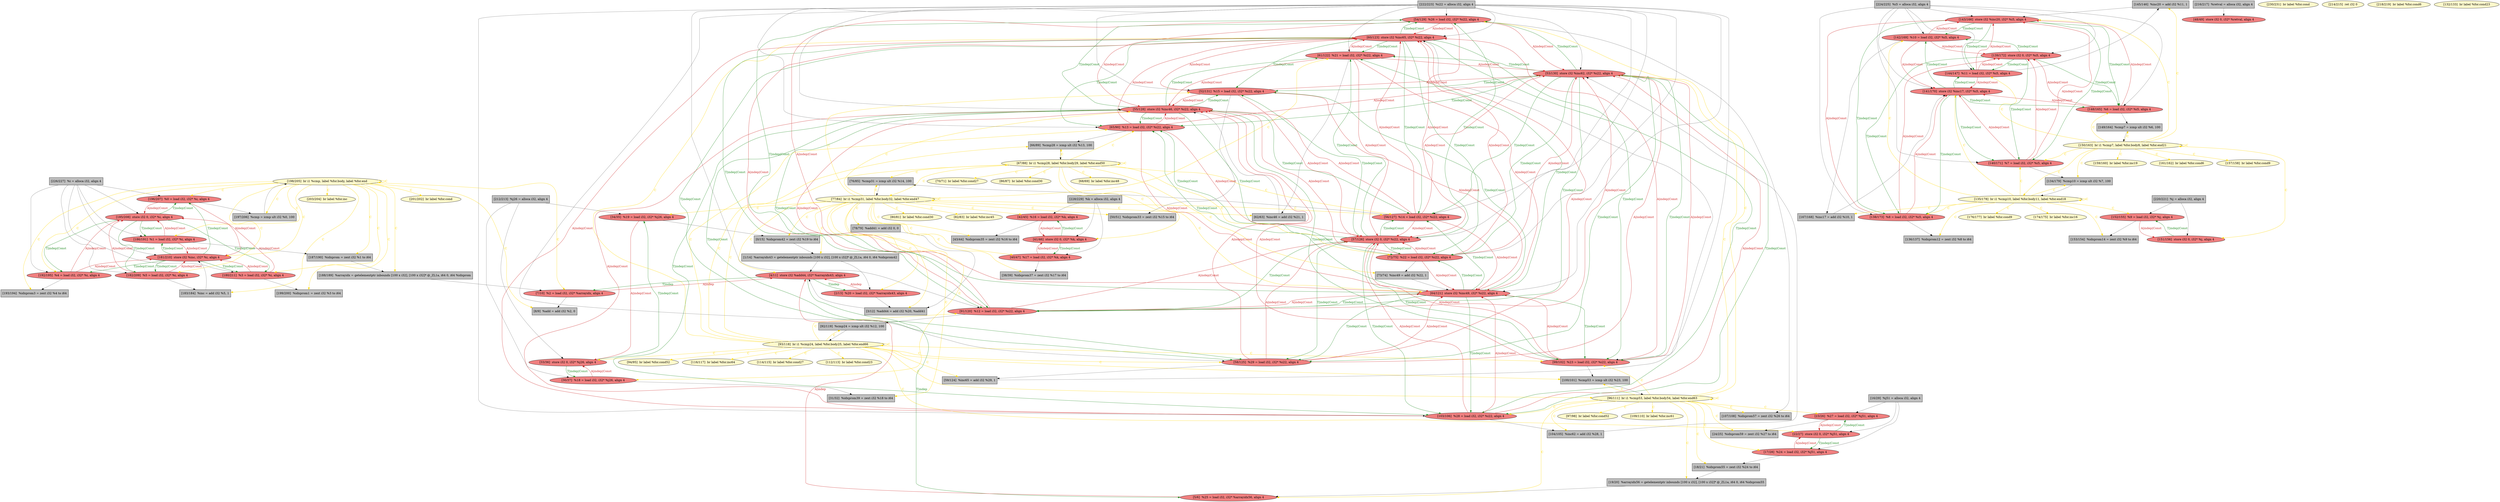 
digraph G {


node227 [fillcolor=lightcoral,label="[54/129]  %26 = load i32, i32* %i22, align 4",shape=ellipse,style=filled ]
node228 [fillcolor=lightcoral,label="[185/208]  store i32 0, i32* %i, align 4",shape=ellipse,style=filled ]
node226 [fillcolor=lemonchiffon,label="[93/118]  br i1 %cmp24, label %for.body25, label %for.end66",shape=ellipse,style=filled ]
node225 [fillcolor=grey,label="[145/146]  %inc20 = add i32 %11, 1",shape=rectangle,style=filled ]
node223 [fillcolor=lightcoral,label="[99/102]  %23 = load i32, i32* %i22, align 4",shape=ellipse,style=filled ]
node222 [fillcolor=grey,label="[228/229]  %k = alloca i32, align 4",shape=rectangle,style=filled ]
node221 [fillcolor=lightcoral,label="[4/11]  store i32 %add44, i32* %arrayidx43, align 4",shape=ellipse,style=filled ]
node220 [fillcolor=grey,label="[187/190]  %idxprom = zext i32 %1 to i64",shape=rectangle,style=filled ]
node218 [fillcolor=grey,label="[226/227]  %i = alloca i32, align 4",shape=rectangle,style=filled ]
node217 [fillcolor=lemonchiffon,label="[150/163]  br i1 %cmp7, label %for.body8, label %for.end21",shape=ellipse,style=filled ]
node215 [fillcolor=lightcoral,label="[60/123]  store i32 %inc65, i32* %i22, align 4",shape=ellipse,style=filled ]
node229 [fillcolor=lemonchiffon,label="[112/113]  br label %for.cond23",shape=ellipse,style=filled ]
node219 [fillcolor=lightcoral,label="[23/26]  %27 = load i32, i32* %j51, align 4",shape=ellipse,style=filled ]
node213 [fillcolor=lightcoral,label="[196/207]  %0 = load i32, i32* %i, align 4",shape=ellipse,style=filled ]
node211 [fillcolor=lightcoral,label="[139/172]  store i32 0, i32* %i5, align 4",shape=ellipse,style=filled ]
node209 [fillcolor=lightcoral,label="[91/120]  %12 = load i32, i32* %i22, align 4",shape=ellipse,style=filled ]
node208 [fillcolor=grey,label="[59/124]  %inc65 = add i32 %29, 1",shape=rectangle,style=filled ]
node206 [fillcolor=lightcoral,label="[181/210]  store i32 %inc, i32* %i, align 4",shape=ellipse,style=filled ]
node204 [fillcolor=lightcoral,label="[33/36]  store i32 0, i32* %j26, align 4",shape=ellipse,style=filled ]
node201 [fillcolor=lemonchiffon,label="[96/111]  br i1 %cmp53, label %for.body54, label %for.end63",shape=ellipse,style=filled ]
node200 [fillcolor=grey,label="[78/79]  %add41 = add i32 0, 0",shape=rectangle,style=filled ]
node198 [fillcolor=grey,label="[199/200]  %idxprom1 = zext i32 %3 to i64",shape=rectangle,style=filled ]
node197 [fillcolor=lightcoral,label="[143/166]  store i32 %inc20, i32* %i5, align 4",shape=ellipse,style=filled ]
node196 [fillcolor=lightcoral,label="[58/125]  %29 = load i32, i32* %i22, align 4",shape=ellipse,style=filled ]
node195 [fillcolor=grey,label="[188/189]  %arrayidx = getelementptr inbounds [100 x i32], [100 x i32]* @_ZL1a, i64 0, i64 %idxprom",shape=rectangle,style=filled ]
node194 [fillcolor=lightcoral,label="[7/10]  %2 = load i32, i32* %arrayidx, align 4",shape=ellipse,style=filled ]
node147 [fillcolor=lightcoral,label="[42/45]  %16 = load i32, i32* %k, align 4",shape=ellipse,style=filled ]
node145 [fillcolor=lightcoral,label="[34/35]  %19 = load i32, i32* %j26, align 4",shape=ellipse,style=filled ]
node144 [fillcolor=lightcoral,label="[142/169]  %10 = load i32, i32* %i5, align 4",shape=ellipse,style=filled ]
node140 [fillcolor=lemonchiffon,label="[176/177]  br label %for.cond9",shape=ellipse,style=filled ]
node137 [fillcolor=lightcoral,label="[103/106]  %28 = load i32, i32* %i22, align 4",shape=ellipse,style=filled ]
node135 [fillcolor=lemonchiffon,label="[86/87]  br label %for.cond30",shape=ellipse,style=filled ]
node216 [fillcolor=grey,label="[183/184]  %inc = add i32 %5, 1",shape=rectangle,style=filled ]
node163 [fillcolor=grey,label="[1/14]  %arrayidx43 = getelementptr inbounds [100 x i32], [100 x i32]* @_ZL1a, i64 0, i64 %idxprom42",shape=rectangle,style=filled ]
node132 [fillcolor=grey,label="[76/85]  %cmp31 = icmp ult i32 %14, 100",shape=rectangle,style=filled ]
node202 [fillcolor=grey,label="[73/74]  %inc49 = add i32 %22, 1",shape=rectangle,style=filled ]
node160 [fillcolor=grey,label="[104/105]  %inc62 = add i32 %28, 1",shape=rectangle,style=filled ]
node122 [fillcolor=grey,label="[50/51]  %idxprom33 = zext i32 %15 to i64",shape=rectangle,style=filled ]
node151 [fillcolor=lemonchiffon,label="[77/84]  br i1 %cmp31, label %for.body32, label %for.end47",shape=ellipse,style=filled ]
node205 [fillcolor=grey,label="[222/223]  %i22 = alloca i32, align 4",shape=rectangle,style=filled ]
node156 [fillcolor=grey,label="[216/217]  %retval = alloca i32, align 4",shape=rectangle,style=filled ]
node207 [fillcolor=grey,label="[224/225]  %i5 = alloca i32, align 4",shape=rectangle,style=filled ]
node141 [fillcolor=lightcoral,label="[141/170]  store i32 %inc17, i32* %i5, align 4",shape=ellipse,style=filled ]
node142 [fillcolor=lemonchiffon,label="[94/95]  br label %for.cond52",shape=ellipse,style=filled ]
node139 [fillcolor=grey,label="[212/213]  %j26 = alloca i32, align 4",shape=rectangle,style=filled ]
node224 [fillcolor=lemonchiffon,label="[198/205]  br i1 %cmp, label %for.body, label %for.end",shape=ellipse,style=filled ]
node120 [fillcolor=lightcoral,label="[40/47]  %17 = load i32, i32* %k, align 4",shape=ellipse,style=filled ]
node119 [fillcolor=grey,label="[38/39]  %idxprom37 = zext i32 %17 to i64",shape=rectangle,style=filled ]
node210 [fillcolor=lemonchiffon,label="[82/83]  br label %for.inc45",shape=ellipse,style=filled ]
node121 [fillcolor=lightcoral,label="[48/49]  store i32 0, i32* %retval, align 4",shape=ellipse,style=filled ]
node173 [fillcolor=lightcoral,label="[152/155]  %9 = load i32, i32* %j, align 4",shape=ellipse,style=filled ]
node231 [fillcolor=lightcoral,label="[138/173]  %8 = load i32, i32* %i5, align 4",shape=ellipse,style=filled ]
node138 [fillcolor=lemonchiffon,label="[161/162]  br label %for.cond6",shape=ellipse,style=filled ]
node155 [fillcolor=lightcoral,label="[41/46]  store i32 0, i32* %k, align 4",shape=ellipse,style=filled ]
node185 [fillcolor=lightcoral,label="[64/121]  store i32 %inc49, i32* %i22, align 4",shape=ellipse,style=filled ]
node133 [fillcolor=lightcoral,label="[57/126]  store i32 0, i32* %i22, align 4",shape=ellipse,style=filled ]
node158 [fillcolor=lightcoral,label="[2/13]  %20 = load i32, i32* %arrayidx43, align 4",shape=ellipse,style=filled ]
node186 [fillcolor=lightcoral,label="[17/28]  %24 = load i32, i32* %j51, align 4",shape=ellipse,style=filled ]
node172 [fillcolor=lightcoral,label="[192/195]  %4 = load i32, i32* %i, align 4",shape=ellipse,style=filled ]
node150 [fillcolor=grey,label="[136/137]  %idxprom12 = zext i32 %8 to i64",shape=rectangle,style=filled ]
node116 [fillcolor=grey,label="[0/15]  %idxprom42 = zext i32 %19 to i64",shape=rectangle,style=filled ]
node168 [fillcolor=grey,label="[107/108]  %idxprom57 = zext i32 %26 to i64",shape=rectangle,style=filled ]
node148 [fillcolor=grey,label="[31/32]  %idxprom39 = zext i32 %18 to i64",shape=rectangle,style=filled ]
node199 [fillcolor=lemonchiffon,label="[109/110]  br label %for.inc61",shape=ellipse,style=filled ]
node162 [fillcolor=lightcoral,label="[182/209]  %5 = load i32, i32* %i, align 4",shape=ellipse,style=filled ]
node143 [fillcolor=grey,label="[167/168]  %inc17 = add i32 %10, 1",shape=rectangle,style=filled ]
node136 [fillcolor=lightcoral,label="[180/211]  %3 = load i32, i32* %i, align 4",shape=ellipse,style=filled ]
node184 [fillcolor=grey,label="[19/20]  %arrayidx56 = getelementptr inbounds [100 x i32], [100 x i32]* @_ZL1a, i64 0, i64 %idxprom55",shape=rectangle,style=filled ]
node191 [fillcolor=lemonchiffon,label="[80/81]  br label %for.cond30",shape=ellipse,style=filled ]
node193 [fillcolor=grey,label="[62/63]  %inc46 = add i32 %21, 1",shape=rectangle,style=filled ]
node161 [fillcolor=lemonchiffon,label="[174/175]  br label %for.inc16",shape=ellipse,style=filled ]
node230 [fillcolor=lemonchiffon,label="[230/231]  br label %for.cond",shape=ellipse,style=filled ]
node125 [fillcolor=lightcoral,label="[56/127]  %14 = load i32, i32* %i22, align 4",shape=ellipse,style=filled ]
node126 [fillcolor=grey,label="[92/119]  %cmp24 = icmp ult i32 %12, 100",shape=rectangle,style=filled ]
node182 [fillcolor=lightcoral,label="[55/128]  store i32 %inc46, i32* %i22, align 4",shape=ellipse,style=filled ]
node149 [fillcolor=lemonchiffon,label="[68/69]  br label %for.inc48",shape=ellipse,style=filled ]
node131 [fillcolor=grey,label="[134/179]  %cmp10 = icmp ult i32 %7, 100",shape=rectangle,style=filled ]
node127 [fillcolor=lemonchiffon,label="[67/88]  br i1 %cmp28, label %for.body29, label %for.end50",shape=ellipse,style=filled ]
node212 [fillcolor=grey,label="[197/206]  %cmp = icmp ult i32 %0, 100",shape=rectangle,style=filled ]
node166 [fillcolor=lightcoral,label="[72/75]  %22 = load i32, i32* %i22, align 4",shape=ellipse,style=filled ]
node192 [fillcolor=lemonchiffon,label="[157/158]  br label %for.cond9",shape=ellipse,style=filled ]
node128 [fillcolor=lightcoral,label="[65/90]  %13 = load i32, i32* %i22, align 4",shape=ellipse,style=filled ]
node167 [fillcolor=grey,label="[43/44]  %idxprom35 = zext i32 %16 to i64",shape=rectangle,style=filled ]
node178 [fillcolor=grey,label="[24/25]  %idxprom59 = zext i32 %27 to i64",shape=rectangle,style=filled ]
node152 [fillcolor=lemonchiffon,label="[135/178]  br i1 %cmp10, label %for.body11, label %for.end18",shape=ellipse,style=filled ]
node123 [fillcolor=lightcoral,label="[52/131]  %15 = load i32, i32* %i22, align 4",shape=ellipse,style=filled ]
node153 [fillcolor=lemonchiffon,label="[214/215]  ret i32 0",shape=ellipse,style=filled ]
node117 [fillcolor=grey,label="[16/29]  %j51 = alloca i32, align 4",shape=rectangle,style=filled ]
node154 [fillcolor=lemonchiffon,label="[203/204]  br label %for.inc",shape=ellipse,style=filled ]
node157 [fillcolor=lemonchiffon,label="[116/117]  br label %for.inc64",shape=ellipse,style=filled ]
node214 [fillcolor=lemonchiffon,label="[201/202]  br label %for.cond",shape=ellipse,style=filled ]
node159 [fillcolor=lemonchiffon,label="[218/219]  br label %for.cond6",shape=ellipse,style=filled ]
node146 [fillcolor=grey,label="[153/154]  %idxprom14 = zext i32 %9 to i64",shape=rectangle,style=filled ]
node129 [fillcolor=lemonchiffon,label="[114/115]  br label %for.cond27",shape=ellipse,style=filled ]
node190 [fillcolor=lemonchiffon,label="[70/71]  br label %for.cond27",shape=ellipse,style=filled ]
node164 [fillcolor=lemonchiffon,label="[159/160]  br label %for.inc19",shape=ellipse,style=filled ]
node176 [fillcolor=lightcoral,label="[5/6]  %25 = load i32, i32* %arrayidx56, align 4",shape=ellipse,style=filled ]
node174 [fillcolor=grey,label="[100/101]  %cmp53 = icmp ult i32 %23, 100",shape=rectangle,style=filled ]
node188 [fillcolor=lightcoral,label="[186/191]  %1 = load i32, i32* %i, align 4",shape=ellipse,style=filled ]
node165 [fillcolor=lemonchiffon,label="[97/98]  br label %for.cond52",shape=ellipse,style=filled ]
node203 [fillcolor=grey,label="[220/221]  %j = alloca i32, align 4",shape=rectangle,style=filled ]
node169 [fillcolor=grey,label="[149/164]  %cmp7 = icmp ult i32 %6, 100",shape=rectangle,style=filled ]
node130 [fillcolor=lemonchiffon,label="[132/133]  br label %for.cond23",shape=ellipse,style=filled ]
node170 [fillcolor=grey,label="[3/12]  %add44 = add i32 %20, %add41",shape=rectangle,style=filled ]
node171 [fillcolor=lightcoral,label="[148/165]  %6 = load i32, i32* %i5, align 4",shape=ellipse,style=filled ]
node175 [fillcolor=grey,label="[193/194]  %idxprom3 = zext i32 %4 to i64",shape=rectangle,style=filled ]
node134 [fillcolor=grey,label="[8/9]  %add = add i32 %2, 0",shape=rectangle,style=filled ]
node179 [fillcolor=lightcoral,label="[140/171]  %7 = load i32, i32* %i5, align 4",shape=ellipse,style=filled ]
node180 [fillcolor=lightcoral,label="[22/27]  store i32 0, i32* %j51, align 4",shape=ellipse,style=filled ]
node181 [fillcolor=lightcoral,label="[151/156]  store i32 0, i32* %j, align 4",shape=ellipse,style=filled ]
node183 [fillcolor=lightcoral,label="[144/147]  %11 = load i32, i32* %i5, align 4",shape=ellipse,style=filled ]
node118 [fillcolor=lightcoral,label="[30/37]  %18 = load i32, i32* %j26, align 4",shape=ellipse,style=filled ]
node177 [fillcolor=lightcoral,label="[53/130]  store i32 %inc62, i32* %i22, align 4",shape=ellipse,style=filled ]
node187 [fillcolor=lightcoral,label="[61/122]  %21 = load i32, i32* %i22, align 4",shape=ellipse,style=filled ]
node124 [fillcolor=grey,label="[66/89]  %cmp28 = icmp ult i32 %13, 100",shape=rectangle,style=filled ]
node189 [fillcolor=grey,label="[18/21]  %idxprom55 = zext i32 %24 to i64",shape=rectangle,style=filled ]

node201->node186 [style=solid,color=gold,label="C",penwidth=1.0,fontcolor=gold ]
node224->node206 [style=solid,color=gold,label="C",penwidth=1.0,fontcolor=gold ]
node152->node179 [style=solid,color=gold,label="C",penwidth=1.0,fontcolor=gold ]
node223->node174 [style=solid,color=black,label="",penwidth=0.5,fontcolor=black ]
node217->node171 [style=solid,color=gold,label="C",penwidth=1.0,fontcolor=gold ]
node201->node223 [style=solid,color=gold,label="C",penwidth=1.0,fontcolor=gold ]
node152->node150 [style=solid,color=gold,label="C",penwidth=1.0,fontcolor=gold ]
node152->node231 [style=solid,color=gold,label="C",penwidth=1.0,fontcolor=gold ]
node152->node140 [style=solid,color=gold,label="C",penwidth=1.0,fontcolor=gold ]
node152->node143 [style=solid,color=gold,label="C",penwidth=1.0,fontcolor=gold ]
node224->node214 [style=solid,color=gold,label="C",penwidth=1.0,fontcolor=gold ]
node151->node210 [style=solid,color=gold,label="C",penwidth=1.0,fontcolor=gold ]
node183->node211 [style=solid,color=firebrick3,label="A|indep|Const",penwidth=1.0,fontcolor=firebrick3 ]
node151->node200 [style=solid,color=gold,label="C",penwidth=1.0,fontcolor=gold ]
node201->node227 [style=solid,color=gold,label="C",penwidth=1.0,fontcolor=gold ]
node151->node118 [style=solid,color=gold,label="C",penwidth=1.0,fontcolor=gold ]
node151->node167 [style=solid,color=gold,label="C",penwidth=1.0,fontcolor=gold ]
node211->node144 [style=solid,color=forestgreen,label="T|indep|Const",penwidth=1.0,fontcolor=forestgreen ]
node217->node197 [style=solid,color=gold,label="C",penwidth=1.0,fontcolor=gold ]
node151->node147 [style=solid,color=gold,label="C",penwidth=1.0,fontcolor=gold ]
node152->node173 [style=solid,color=gold,label="C",penwidth=1.0,fontcolor=gold ]
node151->node148 [style=solid,color=gold,label="C",penwidth=1.0,fontcolor=gold ]
node201->node168 [style=solid,color=gold,label="C",penwidth=1.0,fontcolor=gold ]
node166->node202 [style=solid,color=black,label="",penwidth=0.5,fontcolor=black ]
node141->node171 [style=solid,color=forestgreen,label="T|indep|Const",penwidth=1.0,fontcolor=forestgreen ]
node209->node182 [style=solid,color=firebrick3,label="A|indep|Const",penwidth=1.0,fontcolor=firebrick3 ]
node182->node209 [style=solid,color=forestgreen,label="T|indep|Const",penwidth=1.0,fontcolor=forestgreen ]
node196->node208 [style=solid,color=black,label="",penwidth=0.5,fontcolor=black ]
node205->node196 [style=solid,color=black,label="",penwidth=0.5,fontcolor=black ]
node200->node170 [style=solid,color=black,label="",penwidth=0.5,fontcolor=black ]
node133->node166 [style=solid,color=forestgreen,label="T|indep|Const",penwidth=1.0,fontcolor=forestgreen ]
node217->node131 [style=solid,color=gold,label="C",penwidth=1.0,fontcolor=gold ]
node228->node172 [style=solid,color=forestgreen,label="T|indep|Const",penwidth=1.0,fontcolor=forestgreen ]
node117->node180 [style=solid,color=black,label="",penwidth=0.5,fontcolor=black ]
node224->node175 [style=solid,color=gold,label="C",penwidth=1.0,fontcolor=gold ]
node133->node209 [style=solid,color=forestgreen,label="T|indep|Const",penwidth=1.0,fontcolor=forestgreen ]
node177->node123 [style=solid,color=forestgreen,label="T|indep|Const",penwidth=1.0,fontcolor=forestgreen ]
node224->node224 [style=solid,color=gold,label="C",penwidth=1.0,fontcolor=gold ]
node206->node162 [style=solid,color=forestgreen,label="T|indep|Const",penwidth=1.0,fontcolor=forestgreen ]
node227->node177 [style=solid,color=firebrick3,label="A|indep|Const",penwidth=1.0,fontcolor=firebrick3 ]
node222->node147 [style=solid,color=black,label="",penwidth=0.5,fontcolor=black ]
node194->node221 [style=solid,color=firebrick3,label="A|indep",penwidth=1.0,fontcolor=firebrick3 ]
node127->node166 [style=solid,color=gold,label="C",penwidth=1.0,fontcolor=gold ]
node223->node182 [style=solid,color=firebrick3,label="A|indep|Const",penwidth=1.0,fontcolor=firebrick3 ]
node127->node124 [style=solid,color=gold,label="C",penwidth=1.0,fontcolor=gold ]
node123->node177 [style=solid,color=firebrick3,label="A|indep|Const",penwidth=1.0,fontcolor=firebrick3 ]
node218->node162 [style=solid,color=black,label="",penwidth=0.5,fontcolor=black ]
node218->node188 [style=solid,color=black,label="",penwidth=0.5,fontcolor=black ]
node197->node171 [style=solid,color=forestgreen,label="T|indep|Const",penwidth=1.0,fontcolor=forestgreen ]
node124->node127 [style=solid,color=black,label="",penwidth=0.5,fontcolor=black ]
node201->node178 [style=solid,color=gold,label="C",penwidth=1.0,fontcolor=gold ]
node207->node183 [style=solid,color=black,label="",penwidth=0.5,fontcolor=black ]
node224->node198 [style=solid,color=gold,label="C",penwidth=1.0,fontcolor=gold ]
node218->node228 [style=solid,color=black,label="",penwidth=0.5,fontcolor=black ]
node223->node215 [style=solid,color=firebrick3,label="A|indep|Const",penwidth=1.0,fontcolor=firebrick3 ]
node151->node193 [style=solid,color=gold,label="C",penwidth=1.0,fontcolor=gold ]
node206->node213 [style=solid,color=forestgreen,label="T|indep|Const",penwidth=1.0,fontcolor=forestgreen ]
node215->node223 [style=solid,color=forestgreen,label="T|indep|Const",penwidth=1.0,fontcolor=forestgreen ]
node226->node226 [style=solid,color=gold,label="C",penwidth=1.0,fontcolor=gold ]
node139->node118 [style=solid,color=black,label="",penwidth=0.5,fontcolor=black ]
node185->node128 [style=solid,color=forestgreen,label="T|indep|Const",penwidth=1.0,fontcolor=forestgreen ]
node162->node206 [style=solid,color=firebrick3,label="A|indep|Const",penwidth=1.0,fontcolor=firebrick3 ]
node197->node144 [style=solid,color=forestgreen,label="T|indep|Const",penwidth=1.0,fontcolor=forestgreen ]
node151->node119 [style=solid,color=gold,label="C",penwidth=1.0,fontcolor=gold ]
node228->node213 [style=solid,color=forestgreen,label="T|indep|Const",penwidth=1.0,fontcolor=forestgreen ]
node187->node177 [style=solid,color=firebrick3,label="A|indep|Const",penwidth=1.0,fontcolor=firebrick3 ]
node151->node122 [style=solid,color=gold,label="C",penwidth=1.0,fontcolor=gold ]
node158->node221 [style=solid,color=firebrick3,label="A|indep",penwidth=1.0,fontcolor=firebrick3 ]
node205->node215 [style=solid,color=black,label="",penwidth=0.5,fontcolor=black ]
node209->node185 [style=solid,color=firebrick3,label="A|indep|Const",penwidth=1.0,fontcolor=firebrick3 ]
node147->node167 [style=solid,color=black,label="",penwidth=0.5,fontcolor=black ]
node231->node150 [style=solid,color=black,label="",penwidth=0.5,fontcolor=black ]
node226->node142 [style=solid,color=gold,label="C",penwidth=1.0,fontcolor=gold ]
node226->node180 [style=solid,color=gold,label="C",penwidth=1.0,fontcolor=gold ]
node220->node195 [style=solid,color=black,label="",penwidth=0.5,fontcolor=black ]
node205->node128 [style=solid,color=black,label="",penwidth=0.5,fontcolor=black ]
node203->node173 [style=solid,color=black,label="",penwidth=0.5,fontcolor=black ]
node205->node123 [style=solid,color=black,label="",penwidth=0.5,fontcolor=black ]
node197->node231 [style=solid,color=forestgreen,label="T|indep|Const",penwidth=1.0,fontcolor=forestgreen ]
node217->node152 [style=solid,color=gold,label="C",penwidth=1.0,fontcolor=gold ]
node211->node171 [style=solid,color=forestgreen,label="T|indep|Const",penwidth=1.0,fontcolor=forestgreen ]
node132->node151 [style=solid,color=black,label="",penwidth=0.5,fontcolor=black ]
node207->node179 [style=solid,color=black,label="",penwidth=0.5,fontcolor=black ]
node151->node116 [style=solid,color=gold,label="C",penwidth=1.0,fontcolor=gold ]
node205->node125 [style=solid,color=black,label="",penwidth=0.5,fontcolor=black ]
node151->node125 [style=solid,color=gold,label="C",penwidth=1.0,fontcolor=gold ]
node151->node120 [style=solid,color=gold,label="C",penwidth=1.0,fontcolor=gold ]
node127->node128 [style=solid,color=gold,label="C",penwidth=1.0,fontcolor=gold ]
node116->node163 [style=solid,color=black,label="",penwidth=0.5,fontcolor=black ]
node205->node182 [style=solid,color=black,label="",penwidth=0.5,fontcolor=black ]
node123->node133 [style=solid,color=firebrick3,label="A|indep|Const",penwidth=1.0,fontcolor=firebrick3 ]
node187->node215 [style=solid,color=firebrick3,label="A|indep|Const",penwidth=1.0,fontcolor=firebrick3 ]
node137->node133 [style=solid,color=firebrick3,label="A|indep|Const",penwidth=1.0,fontcolor=firebrick3 ]
node212->node224 [style=solid,color=black,label="",penwidth=0.5,fontcolor=black ]
node226->node215 [style=solid,color=gold,label="C",penwidth=1.0,fontcolor=gold ]
node185->node166 [style=solid,color=forestgreen,label="T|indep|Const",penwidth=1.0,fontcolor=forestgreen ]
node183->node197 [style=solid,color=firebrick3,label="A|indep|Const",penwidth=1.0,fontcolor=firebrick3 ]
node227->node215 [style=solid,color=firebrick3,label="A|indep|Const",penwidth=1.0,fontcolor=firebrick3 ]
node177->node223 [style=solid,color=forestgreen,label="T|indep|Const",penwidth=1.0,fontcolor=forestgreen ]
node177->node128 [style=solid,color=forestgreen,label="T|indep|Const",penwidth=1.0,fontcolor=forestgreen ]
node173->node146 [style=solid,color=black,label="",penwidth=0.5,fontcolor=black ]
node222->node120 [style=solid,color=black,label="",penwidth=0.5,fontcolor=black ]
node203->node181 [style=solid,color=black,label="",penwidth=0.5,fontcolor=black ]
node166->node133 [style=solid,color=firebrick3,label="A|indep|Const",penwidth=1.0,fontcolor=firebrick3 ]
node131->node152 [style=solid,color=black,label="",penwidth=0.5,fontcolor=black ]
node179->node197 [style=solid,color=firebrick3,label="A|indep|Const",penwidth=1.0,fontcolor=firebrick3 ]
node145->node116 [style=solid,color=black,label="",penwidth=0.5,fontcolor=black ]
node123->node122 [style=solid,color=black,label="",penwidth=0.5,fontcolor=black ]
node177->node227 [style=solid,color=forestgreen,label="T|indep|Const",penwidth=1.0,fontcolor=forestgreen ]
node184->node176 [style=solid,color=black,label="",penwidth=0.5,fontcolor=black ]
node196->node182 [style=solid,color=firebrick3,label="A|indep|Const",penwidth=1.0,fontcolor=firebrick3 ]
node201->node176 [style=solid,color=gold,label="C",penwidth=1.0,fontcolor=gold ]
node177->node209 [style=solid,color=forestgreen,label="T|indep|Const",penwidth=1.0,fontcolor=forestgreen ]
node224->node188 [style=solid,color=gold,label="C",penwidth=1.0,fontcolor=gold ]
node133->node196 [style=solid,color=forestgreen,label="T|indep|Const",penwidth=1.0,fontcolor=forestgreen ]
node224->node154 [style=solid,color=gold,label="C",penwidth=1.0,fontcolor=gold ]
node127->node185 [style=solid,color=gold,label="C",penwidth=1.0,fontcolor=gold ]
node182->node227 [style=solid,color=forestgreen,label="T|indep|Const",penwidth=1.0,fontcolor=forestgreen ]
node152->node141 [style=solid,color=gold,label="C",penwidth=1.0,fontcolor=gold ]
node227->node182 [style=solid,color=firebrick3,label="A|indep|Const",penwidth=1.0,fontcolor=firebrick3 ]
node223->node133 [style=solid,color=firebrick3,label="A|indep|Const",penwidth=1.0,fontcolor=firebrick3 ]
node201->node174 [style=solid,color=gold,label="C",penwidth=1.0,fontcolor=gold ]
node139->node204 [style=solid,color=black,label="",penwidth=0.5,fontcolor=black ]
node136->node228 [style=solid,color=firebrick3,label="A|indep|Const",penwidth=1.0,fontcolor=firebrick3 ]
node215->node187 [style=solid,color=forestgreen,label="T|indep|Const",penwidth=1.0,fontcolor=forestgreen ]
node196->node185 [style=solid,color=firebrick3,label="A|indep|Const",penwidth=1.0,fontcolor=firebrick3 ]
node201->node219 [style=solid,color=gold,label="C",penwidth=1.0,fontcolor=gold ]
node147->node155 [style=solid,color=firebrick3,label="A|indep|Const",penwidth=1.0,fontcolor=firebrick3 ]
node223->node177 [style=solid,color=firebrick3,label="A|indep|Const",penwidth=1.0,fontcolor=firebrick3 ]
node133->node187 [style=solid,color=forestgreen,label="T|indep|Const",penwidth=1.0,fontcolor=forestgreen ]
node201->node189 [style=solid,color=gold,label="C",penwidth=1.0,fontcolor=gold ]
node224->node172 [style=solid,color=gold,label="C",penwidth=1.0,fontcolor=gold ]
node228->node188 [style=solid,color=forestgreen,label="T|indep|Const",penwidth=1.0,fontcolor=forestgreen ]
node202->node185 [style=solid,color=black,label="",penwidth=0.5,fontcolor=black ]
node217->node183 [style=solid,color=gold,label="C",penwidth=1.0,fontcolor=gold ]
node137->node185 [style=solid,color=firebrick3,label="A|indep|Const",penwidth=1.0,fontcolor=firebrick3 ]
node120->node119 [style=solid,color=black,label="",penwidth=0.5,fontcolor=black ]
node144->node141 [style=solid,color=firebrick3,label="A|indep|Const",penwidth=1.0,fontcolor=firebrick3 ]
node181->node173 [style=solid,color=forestgreen,label="T|indep|Const",penwidth=1.0,fontcolor=forestgreen ]
node226->node209 [style=solid,color=gold,label="C",penwidth=1.0,fontcolor=gold ]
node185->node137 [style=solid,color=forestgreen,label="T|indep|Const",penwidth=1.0,fontcolor=forestgreen ]
node224->node220 [style=solid,color=gold,label="C",penwidth=1.0,fontcolor=gold ]
node227->node185 [style=solid,color=firebrick3,label="A|indep|Const",penwidth=1.0,fontcolor=firebrick3 ]
node185->node196 [style=solid,color=forestgreen,label="T|indep|Const",penwidth=1.0,fontcolor=forestgreen ]
node172->node175 [style=solid,color=black,label="",penwidth=0.5,fontcolor=black ]
node139->node145 [style=solid,color=black,label="",penwidth=0.5,fontcolor=black ]
node226->node223 [style=solid,color=gold,label="C",penwidth=1.0,fontcolor=gold ]
node177->node137 [style=solid,color=forestgreen,label="T|indep|Const",penwidth=1.0,fontcolor=forestgreen ]
node188->node220 [style=solid,color=black,label="",penwidth=0.5,fontcolor=black ]
node217->node225 [style=solid,color=gold,label="C",penwidth=1.0,fontcolor=gold ]
node222->node155 [style=solid,color=black,label="",penwidth=0.5,fontcolor=black ]
node224->node134 [style=solid,color=gold,label="C",penwidth=1.0,fontcolor=gold ]
node209->node126 [style=solid,color=black,label="",penwidth=0.5,fontcolor=black ]
node127->node125 [style=solid,color=gold,label="C",penwidth=1.0,fontcolor=gold ]
node185->node125 [style=solid,color=forestgreen,label="T|indep|Const",penwidth=1.0,fontcolor=forestgreen ]
node219->node178 [style=solid,color=black,label="",penwidth=0.5,fontcolor=black ]
node208->node215 [style=solid,color=black,label="",penwidth=0.5,fontcolor=black ]
node215->node125 [style=solid,color=forestgreen,label="T|indep|Const",penwidth=1.0,fontcolor=forestgreen ]
node133->node223 [style=solid,color=forestgreen,label="T|indep|Const",penwidth=1.0,fontcolor=forestgreen ]
node127->node151 [style=solid,color=gold,label="C",penwidth=1.0,fontcolor=gold ]
node125->node132 [style=solid,color=black,label="",penwidth=0.5,fontcolor=black ]
node231->node211 [style=solid,color=firebrick3,label="A|indep|Const",penwidth=1.0,fontcolor=firebrick3 ]
node187->node193 [style=solid,color=black,label="",penwidth=0.5,fontcolor=black ]
node215->node123 [style=solid,color=forestgreen,label="T|indep|Const",penwidth=1.0,fontcolor=forestgreen ]
node213->node206 [style=solid,color=firebrick3,label="A|indep|Const",penwidth=1.0,fontcolor=firebrick3 ]
node227->node133 [style=solid,color=firebrick3,label="A|indep|Const",penwidth=1.0,fontcolor=firebrick3 ]
node205->node177 [style=solid,color=black,label="",penwidth=0.5,fontcolor=black ]
node224->node136 [style=solid,color=gold,label="C",penwidth=1.0,fontcolor=gold ]
node128->node124 [style=solid,color=black,label="",penwidth=0.5,fontcolor=black ]
node141->node179 [style=solid,color=forestgreen,label="T|indep|Const",penwidth=1.0,fontcolor=forestgreen ]
node217->node179 [style=solid,color=gold,label="C",penwidth=1.0,fontcolor=gold ]
node185->node227 [style=solid,color=forestgreen,label="T|indep|Const",penwidth=1.0,fontcolor=forestgreen ]
node217->node138 [style=solid,color=gold,label="C",penwidth=1.0,fontcolor=gold ]
node166->node215 [style=solid,color=firebrick3,label="A|indep|Const",penwidth=1.0,fontcolor=firebrick3 ]
node226->node129 [style=solid,color=gold,label="C",penwidth=1.0,fontcolor=gold ]
node218->node136 [style=solid,color=black,label="",penwidth=0.5,fontcolor=black ]
node196->node133 [style=solid,color=firebrick3,label="A|indep|Const",penwidth=1.0,fontcolor=firebrick3 ]
node183->node225 [style=solid,color=black,label="",penwidth=0.5,fontcolor=black ]
node231->node197 [style=solid,color=firebrick3,label="A|indep|Const",penwidth=1.0,fontcolor=firebrick3 ]
node127->node132 [style=solid,color=gold,label="C",penwidth=1.0,fontcolor=gold ]
node166->node177 [style=solid,color=firebrick3,label="A|indep|Const",penwidth=1.0,fontcolor=firebrick3 ]
node209->node177 [style=solid,color=firebrick3,label="A|indep|Const",penwidth=1.0,fontcolor=firebrick3 ]
node125->node177 [style=solid,color=firebrick3,label="A|indep|Const",penwidth=1.0,fontcolor=firebrick3 ]
node186->node180 [style=solid,color=firebrick3,label="A|indep|Const",penwidth=1.0,fontcolor=firebrick3 ]
node227->node168 [style=solid,color=black,label="",penwidth=0.5,fontcolor=black ]
node133->node227 [style=solid,color=forestgreen,label="T|indep|Const",penwidth=1.0,fontcolor=forestgreen ]
node128->node177 [style=solid,color=firebrick3,label="A|indep|Const",penwidth=1.0,fontcolor=firebrick3 ]
node217->node181 [style=solid,color=gold,label="C",penwidth=1.0,fontcolor=gold ]
node188->node206 [style=solid,color=firebrick3,label="A|indep|Const",penwidth=1.0,fontcolor=firebrick3 ]
node186->node189 [style=solid,color=black,label="",penwidth=0.5,fontcolor=black ]
node151->node221 [style=solid,color=gold,label="C",penwidth=1.0,fontcolor=gold ]
node152->node131 [style=solid,color=gold,label="C",penwidth=1.0,fontcolor=gold ]
node152->node144 [style=solid,color=gold,label="C",penwidth=1.0,fontcolor=gold ]
node201->node137 [style=solid,color=gold,label="C",penwidth=1.0,fontcolor=gold ]
node182->node137 [style=solid,color=forestgreen,label="T|indep|Const",penwidth=1.0,fontcolor=forestgreen ]
node217->node164 [style=solid,color=gold,label="C",penwidth=1.0,fontcolor=gold ]
node215->node128 [style=solid,color=forestgreen,label="T|indep|Const",penwidth=1.0,fontcolor=forestgreen ]
node201->node165 [style=solid,color=gold,label="C",penwidth=1.0,fontcolor=gold ]
node141->node144 [style=solid,color=forestgreen,label="T|indep|Const",penwidth=1.0,fontcolor=forestgreen ]
node228->node136 [style=solid,color=forestgreen,label="T|indep|Const",penwidth=1.0,fontcolor=forestgreen ]
node193->node182 [style=solid,color=black,label="",penwidth=0.5,fontcolor=black ]
node189->node184 [style=solid,color=black,label="",penwidth=0.5,fontcolor=black ]
node137->node177 [style=solid,color=firebrick3,label="A|indep|Const",penwidth=1.0,fontcolor=firebrick3 ]
node128->node215 [style=solid,color=firebrick3,label="A|indep|Const",penwidth=1.0,fontcolor=firebrick3 ]
node187->node133 [style=solid,color=firebrick3,label="A|indep|Const",penwidth=1.0,fontcolor=firebrick3 ]
node155->node147 [style=solid,color=forestgreen,label="T|indep|Const",penwidth=1.0,fontcolor=forestgreen ]
node118->node148 [style=solid,color=black,label="",penwidth=0.5,fontcolor=black ]
node120->node155 [style=solid,color=firebrick3,label="A|indep|Const",penwidth=1.0,fontcolor=firebrick3 ]
node123->node185 [style=solid,color=firebrick3,label="A|indep|Const",penwidth=1.0,fontcolor=firebrick3 ]
node177->node187 [style=solid,color=forestgreen,label="T|indep|Const",penwidth=1.0,fontcolor=forestgreen ]
node144->node211 [style=solid,color=firebrick3,label="A|indep|Const",penwidth=1.0,fontcolor=firebrick3 ]
node218->node172 [style=solid,color=black,label="",penwidth=0.5,fontcolor=black ]
node188->node228 [style=solid,color=firebrick3,label="A|indep|Const",penwidth=1.0,fontcolor=firebrick3 ]
node155->node120 [style=solid,color=forestgreen,label="T|indep|Const",penwidth=1.0,fontcolor=forestgreen ]
node195->node194 [style=solid,color=black,label="",penwidth=0.5,fontcolor=black ]
node118->node204 [style=solid,color=firebrick3,label="A|indep|Const",penwidth=1.0,fontcolor=firebrick3 ]
node224->node212 [style=solid,color=gold,label="C",penwidth=1.0,fontcolor=gold ]
node185->node209 [style=solid,color=forestgreen,label="T|indep|Const",penwidth=1.0,fontcolor=forestgreen ]
node137->node160 [style=solid,color=black,label="",penwidth=0.5,fontcolor=black ]
node226->node124 [style=solid,color=gold,label="C",penwidth=1.0,fontcolor=gold ]
node205->node137 [style=solid,color=black,label="",penwidth=0.5,fontcolor=black ]
node151->node132 [style=solid,color=gold,label="C",penwidth=1.0,fontcolor=gold ]
node171->node169 [style=solid,color=black,label="",penwidth=0.5,fontcolor=black ]
node206->node188 [style=solid,color=forestgreen,label="T|indep|Const",penwidth=1.0,fontcolor=forestgreen ]
node136->node198 [style=solid,color=black,label="",penwidth=0.5,fontcolor=black ]
node174->node201 [style=solid,color=black,label="",penwidth=0.5,fontcolor=black ]
node204->node118 [style=solid,color=forestgreen,label="T|indep|Const",penwidth=1.0,fontcolor=forestgreen ]
node151->node123 [style=solid,color=gold,label="C",penwidth=1.0,fontcolor=gold ]
node226->node128 [style=solid,color=gold,label="C",penwidth=1.0,fontcolor=gold ]
node201->node199 [style=solid,color=gold,label="C",penwidth=1.0,fontcolor=gold ]
node152->node152 [style=solid,color=gold,label="C",penwidth=1.0,fontcolor=gold ]
node225->node197 [style=solid,color=black,label="",penwidth=0.5,fontcolor=black ]
node144->node197 [style=solid,color=firebrick3,label="A|indep|Const",penwidth=1.0,fontcolor=firebrick3 ]
node196->node177 [style=solid,color=firebrick3,label="A|indep|Const",penwidth=1.0,fontcolor=firebrick3 ]
node205->node209 [style=solid,color=black,label="",penwidth=0.5,fontcolor=black ]
node163->node221 [style=solid,color=black,label="",penwidth=0.5,fontcolor=black ]
node224->node213 [style=solid,color=gold,label="C",penwidth=1.0,fontcolor=gold ]
node156->node121 [style=solid,color=black,label="",penwidth=0.5,fontcolor=black ]
node224->node195 [style=solid,color=gold,label="C",penwidth=1.0,fontcolor=gold ]
node125->node182 [style=solid,color=firebrick3,label="A|indep|Const",penwidth=1.0,fontcolor=firebrick3 ]
node207->node231 [style=solid,color=black,label="",penwidth=0.5,fontcolor=black ]
node226->node196 [style=solid,color=gold,label="C",penwidth=1.0,fontcolor=gold ]
node144->node143 [style=solid,color=black,label="",penwidth=0.5,fontcolor=black ]
node166->node182 [style=solid,color=firebrick3,label="A|indep|Const",penwidth=1.0,fontcolor=firebrick3 ]
node224->node194 [style=solid,color=gold,label="C",penwidth=1.0,fontcolor=gold ]
node133->node137 [style=solid,color=forestgreen,label="T|indep|Const",penwidth=1.0,fontcolor=forestgreen ]
node207->node144 [style=solid,color=black,label="",penwidth=0.5,fontcolor=black ]
node221->node194 [style=solid,color=forestgreen,label="T|indep",penwidth=1.0,fontcolor=forestgreen ]
node123->node215 [style=solid,color=firebrick3,label="A|indep|Const",penwidth=1.0,fontcolor=firebrick3 ]
node182->node128 [style=solid,color=forestgreen,label="T|indep|Const",penwidth=1.0,fontcolor=forestgreen ]
node170->node221 [style=solid,color=black,label="",penwidth=0.5,fontcolor=black ]
node128->node185 [style=solid,color=firebrick3,label="A|indep|Const",penwidth=1.0,fontcolor=firebrick3 ]
node151->node163 [style=solid,color=gold,label="C",penwidth=1.0,fontcolor=gold ]
node207->node211 [style=solid,color=black,label="",penwidth=0.5,fontcolor=black ]
node206->node136 [style=solid,color=forestgreen,label="T|indep|Const",penwidth=1.0,fontcolor=forestgreen ]
node136->node206 [style=solid,color=firebrick3,label="A|indep|Const",penwidth=1.0,fontcolor=firebrick3 ]
node117->node186 [style=solid,color=black,label="",penwidth=0.5,fontcolor=black ]
node206->node172 [style=solid,color=forestgreen,label="T|indep|Const",penwidth=1.0,fontcolor=forestgreen ]
node162->node216 [style=solid,color=black,label="",penwidth=0.5,fontcolor=black ]
node182->node166 [style=solid,color=forestgreen,label="T|indep|Const",penwidth=1.0,fontcolor=forestgreen ]
node126->node226 [style=solid,color=black,label="",penwidth=0.5,fontcolor=black ]
node226->node126 [style=solid,color=gold,label="C",penwidth=1.0,fontcolor=gold ]
node224->node162 [style=solid,color=gold,label="C",penwidth=1.0,fontcolor=gold ]
node133->node128 [style=solid,color=forestgreen,label="T|indep|Const",penwidth=1.0,fontcolor=forestgreen ]
node169->node217 [style=solid,color=black,label="",penwidth=0.5,fontcolor=black ]
node217->node169 [style=solid,color=gold,label="C",penwidth=1.0,fontcolor=gold ]
node221->node176 [style=solid,color=forestgreen,label="T|indep",penwidth=1.0,fontcolor=forestgreen ]
node182->node223 [style=solid,color=forestgreen,label="T|indep|Const",penwidth=1.0,fontcolor=forestgreen ]
node217->node192 [style=solid,color=gold,label="C",penwidth=1.0,fontcolor=gold ]
node205->node133 [style=solid,color=black,label="",penwidth=0.5,fontcolor=black ]
node197->node183 [style=solid,color=forestgreen,label="T|indep|Const",penwidth=1.0,fontcolor=forestgreen ]
node211->node179 [style=solid,color=forestgreen,label="T|indep|Const",penwidth=1.0,fontcolor=forestgreen ]
node172->node206 [style=solid,color=firebrick3,label="A|indep|Const",penwidth=1.0,fontcolor=firebrick3 ]
node218->node206 [style=solid,color=black,label="",penwidth=0.5,fontcolor=black ]
node209->node215 [style=solid,color=firebrick3,label="A|indep|Const",penwidth=1.0,fontcolor=firebrick3 ]
node197->node179 [style=solid,color=forestgreen,label="T|indep|Const",penwidth=1.0,fontcolor=forestgreen ]
node127->node155 [style=solid,color=gold,label="C",penwidth=1.0,fontcolor=gold ]
node151->node191 [style=solid,color=gold,label="C",penwidth=1.0,fontcolor=gold ]
node226->node204 [style=solid,color=gold,label="C",penwidth=1.0,fontcolor=gold ]
node224->node216 [style=solid,color=gold,label="C",penwidth=1.0,fontcolor=gold ]
node158->node170 [style=solid,color=black,label="",penwidth=0.5,fontcolor=black ]
node201->node201 [style=solid,color=gold,label="C",penwidth=1.0,fontcolor=gold ]
node151->node151 [style=solid,color=gold,label="C",penwidth=1.0,fontcolor=gold ]
node182->node125 [style=solid,color=forestgreen,label="T|indep|Const",penwidth=1.0,fontcolor=forestgreen ]
node217->node217 [style=solid,color=gold,label="C",penwidth=1.0,fontcolor=gold ]
node127->node127 [style=solid,color=gold,label="C",penwidth=1.0,fontcolor=gold ]
node160->node177 [style=solid,color=black,label="",penwidth=0.5,fontcolor=black ]
node218->node213 [style=solid,color=black,label="",penwidth=0.5,fontcolor=black ]
node151->node145 [style=solid,color=gold,label="C",penwidth=1.0,fontcolor=gold ]
node128->node133 [style=solid,color=firebrick3,label="A|indep|Const",penwidth=1.0,fontcolor=firebrick3 ]
node152->node146 [style=solid,color=gold,label="C",penwidth=1.0,fontcolor=gold ]
node205->node223 [style=solid,color=black,label="",penwidth=0.5,fontcolor=black ]
node207->node197 [style=solid,color=black,label="",penwidth=0.5,fontcolor=black ]
node163->node158 [style=solid,color=black,label="",penwidth=0.5,fontcolor=black ]
node141->node183 [style=solid,color=forestgreen,label="T|indep|Const",penwidth=1.0,fontcolor=forestgreen ]
node183->node141 [style=solid,color=firebrick3,label="A|indep|Const",penwidth=1.0,fontcolor=firebrick3 ]
node201->node160 [style=solid,color=gold,label="C",penwidth=1.0,fontcolor=gold ]
node205->node187 [style=solid,color=black,label="",penwidth=0.5,fontcolor=black ]
node194->node134 [style=solid,color=black,label="",penwidth=0.5,fontcolor=black ]
node215->node227 [style=solid,color=forestgreen,label="T|indep|Const",penwidth=1.0,fontcolor=forestgreen ]
node128->node182 [style=solid,color=firebrick3,label="A|indep|Const",penwidth=1.0,fontcolor=firebrick3 ]
node216->node206 [style=solid,color=black,label="",penwidth=0.5,fontcolor=black ]
node137->node215 [style=solid,color=firebrick3,label="A|indep|Const",penwidth=1.0,fontcolor=firebrick3 ]
node117->node219 [style=solid,color=black,label="",penwidth=0.5,fontcolor=black ]
node211->node231 [style=solid,color=forestgreen,label="T|indep|Const",penwidth=1.0,fontcolor=forestgreen ]
node185->node123 [style=solid,color=forestgreen,label="T|indep|Const",penwidth=1.0,fontcolor=forestgreen ]
node213->node212 [style=solid,color=black,label="",penwidth=0.5,fontcolor=black ]
node179->node211 [style=solid,color=firebrick3,label="A|indep|Const",penwidth=1.0,fontcolor=firebrick3 ]
node172->node228 [style=solid,color=firebrick3,label="A|indep|Const",penwidth=1.0,fontcolor=firebrick3 ]
node176->node221 [style=solid,color=firebrick3,label="A|indep",penwidth=1.0,fontcolor=firebrick3 ]
node213->node228 [style=solid,color=firebrick3,label="A|indep|Const",penwidth=1.0,fontcolor=firebrick3 ]
node205->node166 [style=solid,color=black,label="",penwidth=0.5,fontcolor=black ]
node162->node228 [style=solid,color=firebrick3,label="A|indep|Const",penwidth=1.0,fontcolor=firebrick3 ]
node171->node211 [style=solid,color=firebrick3,label="A|indep|Const",penwidth=1.0,fontcolor=firebrick3 ]
node226->node229 [style=solid,color=gold,label="C",penwidth=1.0,fontcolor=gold ]
node171->node141 [style=solid,color=firebrick3,label="A|indep|Const",penwidth=1.0,fontcolor=firebrick3 ]
node171->node197 [style=solid,color=firebrick3,label="A|indep|Const",penwidth=1.0,fontcolor=firebrick3 ]
node209->node133 [style=solid,color=firebrick3,label="A|indep|Const",penwidth=1.0,fontcolor=firebrick3 ]
node125->node133 [style=solid,color=firebrick3,label="A|indep|Const",penwidth=1.0,fontcolor=firebrick3 ]
node141->node231 [style=solid,color=forestgreen,label="T|indep|Const",penwidth=1.0,fontcolor=forestgreen ]
node173->node181 [style=solid,color=firebrick3,label="A|indep|Const",penwidth=1.0,fontcolor=firebrick3 ]
node133->node125 [style=solid,color=forestgreen,label="T|indep|Const",penwidth=1.0,fontcolor=forestgreen ]
node177->node166 [style=solid,color=forestgreen,label="T|indep|Const",penwidth=1.0,fontcolor=forestgreen ]
node207->node171 [style=solid,color=black,label="",penwidth=0.5,fontcolor=black ]
node125->node185 [style=solid,color=firebrick3,label="A|indep|Const",penwidth=1.0,fontcolor=firebrick3 ]
node215->node196 [style=solid,color=forestgreen,label="T|indep|Const",penwidth=1.0,fontcolor=forestgreen ]
node226->node157 [style=solid,color=gold,label="C",penwidth=1.0,fontcolor=gold ]
node205->node227 [style=solid,color=black,label="",penwidth=0.5,fontcolor=black ]
node127->node202 [style=solid,color=gold,label="C",penwidth=1.0,fontcolor=gold ]
node133->node123 [style=solid,color=forestgreen,label="T|indep|Const",penwidth=1.0,fontcolor=forestgreen ]
node177->node125 [style=solid,color=forestgreen,label="T|indep|Const",penwidth=1.0,fontcolor=forestgreen ]
node125->node215 [style=solid,color=firebrick3,label="A|indep|Const",penwidth=1.0,fontcolor=firebrick3 ]
node226->node201 [style=solid,color=gold,label="C",penwidth=1.0,fontcolor=gold ]
node123->node182 [style=solid,color=firebrick3,label="A|indep|Const",penwidth=1.0,fontcolor=firebrick3 ]
node182->node123 [style=solid,color=forestgreen,label="T|indep|Const",penwidth=1.0,fontcolor=forestgreen ]
node145->node204 [style=solid,color=firebrick3,label="A|indep|Const",penwidth=1.0,fontcolor=firebrick3 ]
node180->node219 [style=solid,color=forestgreen,label="T|indep|Const",penwidth=1.0,fontcolor=forestgreen ]
node179->node141 [style=solid,color=firebrick3,label="A|indep|Const",penwidth=1.0,fontcolor=firebrick3 ]
node211->node183 [style=solid,color=forestgreen,label="T|indep|Const",penwidth=1.0,fontcolor=forestgreen ]
node215->node209 [style=solid,color=forestgreen,label="T|indep|Const",penwidth=1.0,fontcolor=forestgreen ]
node207->node141 [style=solid,color=black,label="",penwidth=0.5,fontcolor=black ]
node219->node180 [style=solid,color=firebrick3,label="A|indep|Const",penwidth=1.0,fontcolor=firebrick3 ]
node177->node196 [style=solid,color=forestgreen,label="T|indep|Const",penwidth=1.0,fontcolor=forestgreen ]
node187->node182 [style=solid,color=firebrick3,label="A|indep|Const",penwidth=1.0,fontcolor=firebrick3 ]
node182->node187 [style=solid,color=forestgreen,label="T|indep|Const",penwidth=1.0,fontcolor=forestgreen ]
node187->node185 [style=solid,color=firebrick3,label="A|indep|Const",penwidth=1.0,fontcolor=firebrick3 ]
node143->node141 [style=solid,color=black,label="",penwidth=0.5,fontcolor=black ]
node151->node158 [style=solid,color=gold,label="C",penwidth=1.0,fontcolor=gold ]
node185->node187 [style=solid,color=forestgreen,label="T|indep|Const",penwidth=1.0,fontcolor=forestgreen ]
node179->node131 [style=solid,color=black,label="",penwidth=0.5,fontcolor=black ]
node201->node184 [style=solid,color=gold,label="C",penwidth=1.0,fontcolor=gold ]
node127->node135 [style=solid,color=gold,label="C",penwidth=1.0,fontcolor=gold ]
node204->node145 [style=solid,color=forestgreen,label="T|indep|Const",penwidth=1.0,fontcolor=forestgreen ]
node205->node185 [style=solid,color=black,label="",penwidth=0.5,fontcolor=black ]
node231->node141 [style=solid,color=firebrick3,label="A|indep|Const",penwidth=1.0,fontcolor=firebrick3 ]
node137->node182 [style=solid,color=firebrick3,label="A|indep|Const",penwidth=1.0,fontcolor=firebrick3 ]
node215->node137 [style=solid,color=forestgreen,label="T|indep|Const",penwidth=1.0,fontcolor=forestgreen ]
node226->node127 [style=solid,color=gold,label="C",penwidth=1.0,fontcolor=gold ]
node182->node196 [style=solid,color=forestgreen,label="T|indep|Const",penwidth=1.0,fontcolor=forestgreen ]
node221->node158 [style=solid,color=forestgreen,label="T|indep",penwidth=1.0,fontcolor=forestgreen ]
node166->node185 [style=solid,color=firebrick3,label="A|indep|Const",penwidth=1.0,fontcolor=firebrick3 ]
node215->node166 [style=solid,color=forestgreen,label="T|indep|Const",penwidth=1.0,fontcolor=forestgreen ]
node185->node223 [style=solid,color=forestgreen,label="T|indep|Const",penwidth=1.0,fontcolor=forestgreen ]
node223->node185 [style=solid,color=firebrick3,label="A|indep|Const",penwidth=1.0,fontcolor=firebrick3 ]
node180->node186 [style=solid,color=forestgreen,label="T|indep|Const",penwidth=1.0,fontcolor=forestgreen ]
node151->node182 [style=solid,color=gold,label="C",penwidth=1.0,fontcolor=gold ]
node151->node170 [style=solid,color=gold,label="C",penwidth=1.0,fontcolor=gold ]
node201->node177 [style=solid,color=gold,label="C",penwidth=1.0,fontcolor=gold ]
node152->node161 [style=solid,color=gold,label="C",penwidth=1.0,fontcolor=gold ]
node228->node162 [style=solid,color=forestgreen,label="T|indep|Const",penwidth=1.0,fontcolor=forestgreen ]
node226->node208 [style=solid,color=gold,label="C",penwidth=1.0,fontcolor=gold ]
node196->node215 [style=solid,color=firebrick3,label="A|indep|Const",penwidth=1.0,fontcolor=firebrick3 ]
node226->node174 [style=solid,color=gold,label="C",penwidth=1.0,fontcolor=gold ]
node127->node190 [style=solid,color=gold,label="C",penwidth=1.0,fontcolor=gold ]
node151->node187 [style=solid,color=gold,label="C",penwidth=1.0,fontcolor=gold ]
node127->node149 [style=solid,color=gold,label="C",penwidth=1.0,fontcolor=gold ]


}
